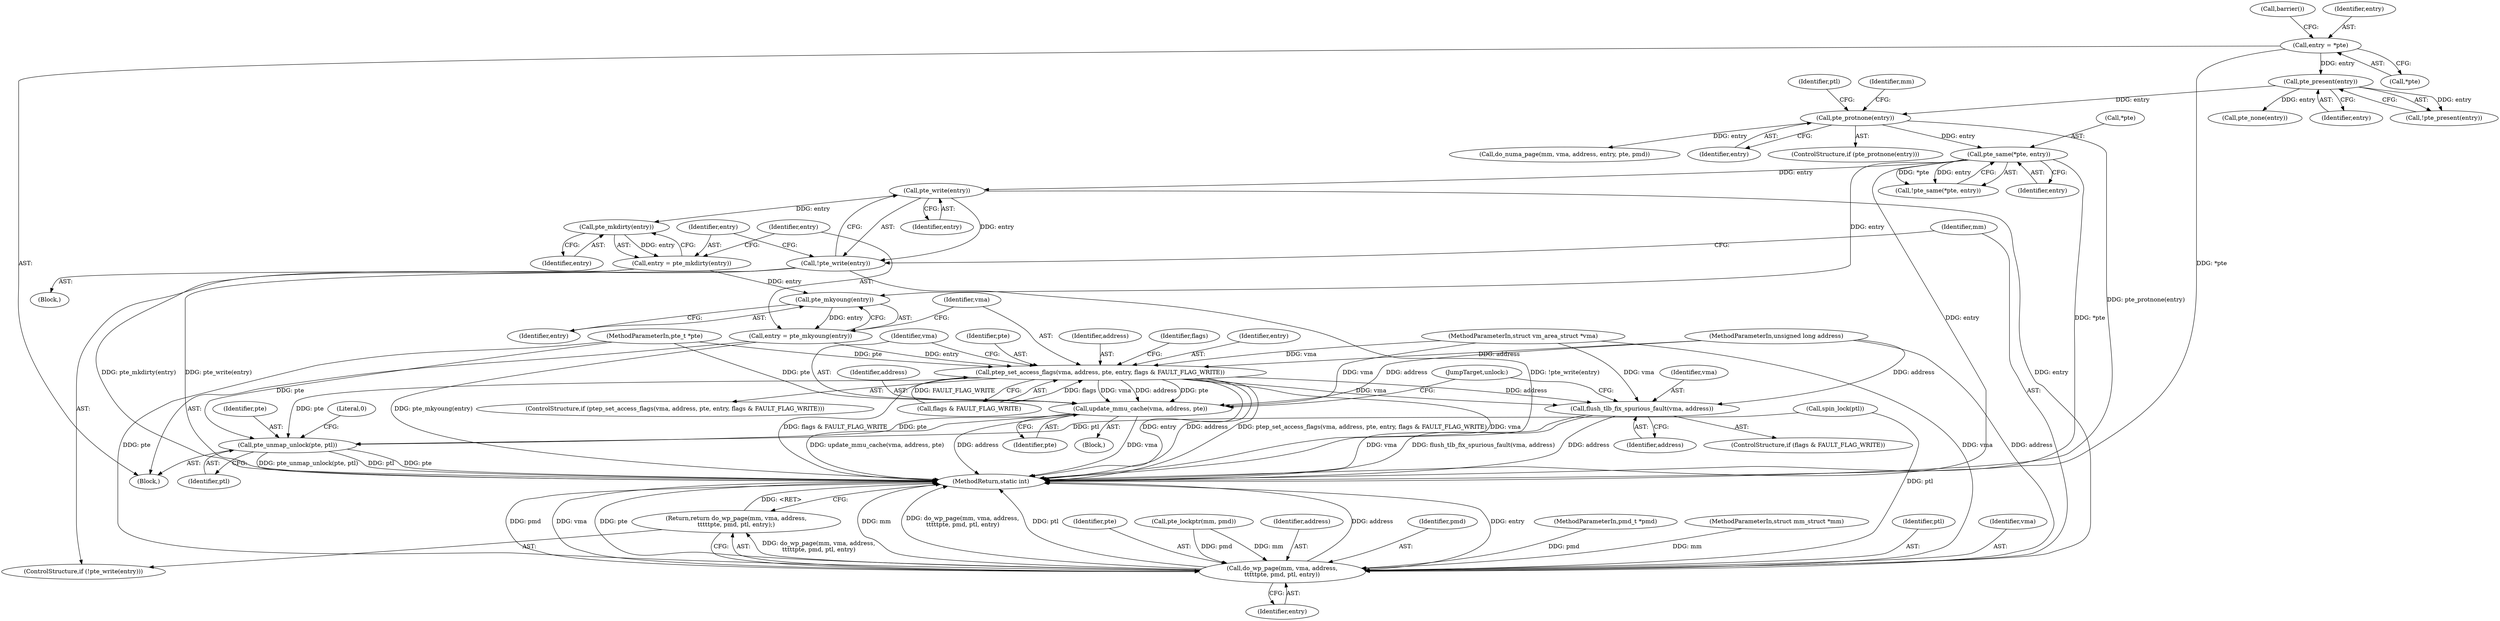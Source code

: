 digraph "0_linux_6b7339f4c31ad69c8e9c0b2859276e22cf72176d_1@API" {
"1000197" [label="(Call,pte_write(entry))"];
"1000185" [label="(Call,pte_same(*pte, entry))"];
"1000165" [label="(Call,pte_protnone(entry))"];
"1000119" [label="(Call,pte_present(entry))"];
"1000112" [label="(Call,entry = *pte)"];
"1000196" [label="(Call,!pte_write(entry))"];
"1000200" [label="(Call,do_wp_page(mm, vma, address,\n\t\t\t\t\tpte, pmd, ptl, entry))"];
"1000199" [label="(Return,return do_wp_page(mm, vma, address,\n\t\t\t\t\tpte, pmd, ptl, entry);)"];
"1000210" [label="(Call,pte_mkdirty(entry))"];
"1000208" [label="(Call,entry = pte_mkdirty(entry))"];
"1000214" [label="(Call,pte_mkyoung(entry))"];
"1000212" [label="(Call,entry = pte_mkyoung(entry))"];
"1000217" [label="(Call,ptep_set_access_flags(vma, address, pte, entry, flags & FAULT_FLAG_WRITE))"];
"1000226" [label="(Call,update_mmu_cache(vma, address, pte))"];
"1000240" [label="(Call,pte_unmap_unlock(pte, ptl))"];
"1000236" [label="(Call,flush_tlb_fix_spurious_fault(vma, address))"];
"1000209" [label="(Identifier,entry)"];
"1000227" [label="(Identifier,vma)"];
"1000116" [label="(Call,barrier())"];
"1000204" [label="(Identifier,pte)"];
"1000177" [label="(Call,pte_lockptr(mm, pmd))"];
"1000194" [label="(Block,)"];
"1000241" [label="(Identifier,pte)"];
"1000226" [label="(Call,update_mmu_cache(vma, address, pte))"];
"1000239" [label="(JumpTarget,unlock:)"];
"1000114" [label="(Call,*pte)"];
"1000220" [label="(Identifier,pte)"];
"1000168" [label="(Call,do_numa_page(mm, vma, address, entry, pte, pmd))"];
"1000218" [label="(Identifier,vma)"];
"1000200" [label="(Call,do_wp_page(mm, vma, address,\n\t\t\t\t\tpte, pmd, ptl, entry))"];
"1000186" [label="(Call,*pte)"];
"1000118" [label="(Call,!pte_present(entry))"];
"1000184" [label="(Call,!pte_same(*pte, entry))"];
"1000210" [label="(Call,pte_mkdirty(entry))"];
"1000123" [label="(Call,pte_none(entry))"];
"1000195" [label="(ControlStructure,if (!pte_write(entry)))"];
"1000203" [label="(Identifier,address)"];
"1000166" [label="(Identifier,entry)"];
"1000212" [label="(Call,entry = pte_mkyoung(entry))"];
"1000164" [label="(ControlStructure,if (pte_protnone(entry)))"];
"1000119" [label="(Call,pte_present(entry))"];
"1000198" [label="(Identifier,entry)"];
"1000120" [label="(Identifier,entry)"];
"1000105" [label="(MethodParameterIn,unsigned long address)"];
"1000219" [label="(Identifier,address)"];
"1000211" [label="(Identifier,entry)"];
"1000217" [label="(Call,ptep_set_access_flags(vma, address, pte, entry, flags & FAULT_FLAG_WRITE))"];
"1000234" [label="(Identifier,flags)"];
"1000214" [label="(Call,pte_mkyoung(entry))"];
"1000240" [label="(Call,pte_unmap_unlock(pte, ptl))"];
"1000197" [label="(Call,pte_write(entry))"];
"1000229" [label="(Identifier,pte)"];
"1000205" [label="(Identifier,pmd)"];
"1000207" [label="(Identifier,entry)"];
"1000201" [label="(Identifier,mm)"];
"1000236" [label="(Call,flush_tlb_fix_spurious_fault(vma, address))"];
"1000244" [label="(Literal,0)"];
"1000176" [label="(Identifier,ptl)"];
"1000213" [label="(Identifier,entry)"];
"1000107" [label="(MethodParameterIn,pmd_t *pmd)"];
"1000103" [label="(MethodParameterIn,struct mm_struct *mm)"];
"1000106" [label="(MethodParameterIn,pte_t *pte)"];
"1000112" [label="(Call,entry = *pte)"];
"1000221" [label="(Identifier,entry)"];
"1000245" [label="(MethodReturn,static int)"];
"1000242" [label="(Identifier,ptl)"];
"1000215" [label="(Identifier,entry)"];
"1000237" [label="(Identifier,vma)"];
"1000206" [label="(Identifier,ptl)"];
"1000196" [label="(Call,!pte_write(entry))"];
"1000180" [label="(Call,spin_lock(ptl))"];
"1000228" [label="(Identifier,address)"];
"1000113" [label="(Identifier,entry)"];
"1000238" [label="(Identifier,address)"];
"1000109" [label="(Block,)"];
"1000232" [label="(ControlStructure,if (flags & FAULT_FLAG_WRITE))"];
"1000225" [label="(Block,)"];
"1000188" [label="(Identifier,entry)"];
"1000208" [label="(Call,entry = pte_mkdirty(entry))"];
"1000216" [label="(ControlStructure,if (ptep_set_access_flags(vma, address, pte, entry, flags & FAULT_FLAG_WRITE)))"];
"1000202" [label="(Identifier,vma)"];
"1000222" [label="(Call,flags & FAULT_FLAG_WRITE)"];
"1000104" [label="(MethodParameterIn,struct vm_area_struct *vma)"];
"1000185" [label="(Call,pte_same(*pte, entry))"];
"1000199" [label="(Return,return do_wp_page(mm, vma, address,\n\t\t\t\t\tpte, pmd, ptl, entry);)"];
"1000169" [label="(Identifier,mm)"];
"1000165" [label="(Call,pte_protnone(entry))"];
"1000197" -> "1000196"  [label="AST: "];
"1000197" -> "1000198"  [label="CFG: "];
"1000198" -> "1000197"  [label="AST: "];
"1000196" -> "1000197"  [label="CFG: "];
"1000197" -> "1000196"  [label="DDG: entry"];
"1000185" -> "1000197"  [label="DDG: entry"];
"1000197" -> "1000200"  [label="DDG: entry"];
"1000197" -> "1000210"  [label="DDG: entry"];
"1000185" -> "1000184"  [label="AST: "];
"1000185" -> "1000188"  [label="CFG: "];
"1000186" -> "1000185"  [label="AST: "];
"1000188" -> "1000185"  [label="AST: "];
"1000184" -> "1000185"  [label="CFG: "];
"1000185" -> "1000245"  [label="DDG: entry"];
"1000185" -> "1000245"  [label="DDG: *pte"];
"1000185" -> "1000184"  [label="DDG: *pte"];
"1000185" -> "1000184"  [label="DDG: entry"];
"1000165" -> "1000185"  [label="DDG: entry"];
"1000185" -> "1000214"  [label="DDG: entry"];
"1000165" -> "1000164"  [label="AST: "];
"1000165" -> "1000166"  [label="CFG: "];
"1000166" -> "1000165"  [label="AST: "];
"1000169" -> "1000165"  [label="CFG: "];
"1000176" -> "1000165"  [label="CFG: "];
"1000165" -> "1000245"  [label="DDG: pte_protnone(entry)"];
"1000119" -> "1000165"  [label="DDG: entry"];
"1000165" -> "1000168"  [label="DDG: entry"];
"1000119" -> "1000118"  [label="AST: "];
"1000119" -> "1000120"  [label="CFG: "];
"1000120" -> "1000119"  [label="AST: "];
"1000118" -> "1000119"  [label="CFG: "];
"1000119" -> "1000118"  [label="DDG: entry"];
"1000112" -> "1000119"  [label="DDG: entry"];
"1000119" -> "1000123"  [label="DDG: entry"];
"1000112" -> "1000109"  [label="AST: "];
"1000112" -> "1000114"  [label="CFG: "];
"1000113" -> "1000112"  [label="AST: "];
"1000114" -> "1000112"  [label="AST: "];
"1000116" -> "1000112"  [label="CFG: "];
"1000112" -> "1000245"  [label="DDG: *pte"];
"1000196" -> "1000195"  [label="AST: "];
"1000201" -> "1000196"  [label="CFG: "];
"1000209" -> "1000196"  [label="CFG: "];
"1000196" -> "1000245"  [label="DDG: pte_write(entry)"];
"1000196" -> "1000245"  [label="DDG: !pte_write(entry)"];
"1000200" -> "1000199"  [label="AST: "];
"1000200" -> "1000207"  [label="CFG: "];
"1000201" -> "1000200"  [label="AST: "];
"1000202" -> "1000200"  [label="AST: "];
"1000203" -> "1000200"  [label="AST: "];
"1000204" -> "1000200"  [label="AST: "];
"1000205" -> "1000200"  [label="AST: "];
"1000206" -> "1000200"  [label="AST: "];
"1000207" -> "1000200"  [label="AST: "];
"1000199" -> "1000200"  [label="CFG: "];
"1000200" -> "1000245"  [label="DDG: mm"];
"1000200" -> "1000245"  [label="DDG: do_wp_page(mm, vma, address,\n\t\t\t\t\tpte, pmd, ptl, entry)"];
"1000200" -> "1000245"  [label="DDG: ptl"];
"1000200" -> "1000245"  [label="DDG: address"];
"1000200" -> "1000245"  [label="DDG: entry"];
"1000200" -> "1000245"  [label="DDG: pmd"];
"1000200" -> "1000245"  [label="DDG: vma"];
"1000200" -> "1000245"  [label="DDG: pte"];
"1000200" -> "1000199"  [label="DDG: do_wp_page(mm, vma, address,\n\t\t\t\t\tpte, pmd, ptl, entry)"];
"1000177" -> "1000200"  [label="DDG: mm"];
"1000177" -> "1000200"  [label="DDG: pmd"];
"1000103" -> "1000200"  [label="DDG: mm"];
"1000104" -> "1000200"  [label="DDG: vma"];
"1000105" -> "1000200"  [label="DDG: address"];
"1000106" -> "1000200"  [label="DDG: pte"];
"1000107" -> "1000200"  [label="DDG: pmd"];
"1000180" -> "1000200"  [label="DDG: ptl"];
"1000199" -> "1000195"  [label="AST: "];
"1000245" -> "1000199"  [label="CFG: "];
"1000199" -> "1000245"  [label="DDG: <RET>"];
"1000210" -> "1000208"  [label="AST: "];
"1000210" -> "1000211"  [label="CFG: "];
"1000211" -> "1000210"  [label="AST: "];
"1000208" -> "1000210"  [label="CFG: "];
"1000210" -> "1000208"  [label="DDG: entry"];
"1000208" -> "1000194"  [label="AST: "];
"1000209" -> "1000208"  [label="AST: "];
"1000213" -> "1000208"  [label="CFG: "];
"1000208" -> "1000245"  [label="DDG: pte_mkdirty(entry)"];
"1000208" -> "1000214"  [label="DDG: entry"];
"1000214" -> "1000212"  [label="AST: "];
"1000214" -> "1000215"  [label="CFG: "];
"1000215" -> "1000214"  [label="AST: "];
"1000212" -> "1000214"  [label="CFG: "];
"1000214" -> "1000212"  [label="DDG: entry"];
"1000212" -> "1000109"  [label="AST: "];
"1000213" -> "1000212"  [label="AST: "];
"1000218" -> "1000212"  [label="CFG: "];
"1000212" -> "1000245"  [label="DDG: pte_mkyoung(entry)"];
"1000212" -> "1000217"  [label="DDG: entry"];
"1000217" -> "1000216"  [label="AST: "];
"1000217" -> "1000222"  [label="CFG: "];
"1000218" -> "1000217"  [label="AST: "];
"1000219" -> "1000217"  [label="AST: "];
"1000220" -> "1000217"  [label="AST: "];
"1000221" -> "1000217"  [label="AST: "];
"1000222" -> "1000217"  [label="AST: "];
"1000227" -> "1000217"  [label="CFG: "];
"1000234" -> "1000217"  [label="CFG: "];
"1000217" -> "1000245"  [label="DDG: entry"];
"1000217" -> "1000245"  [label="DDG: address"];
"1000217" -> "1000245"  [label="DDG: ptep_set_access_flags(vma, address, pte, entry, flags & FAULT_FLAG_WRITE)"];
"1000217" -> "1000245"  [label="DDG: vma"];
"1000217" -> "1000245"  [label="DDG: flags & FAULT_FLAG_WRITE"];
"1000104" -> "1000217"  [label="DDG: vma"];
"1000105" -> "1000217"  [label="DDG: address"];
"1000106" -> "1000217"  [label="DDG: pte"];
"1000222" -> "1000217"  [label="DDG: flags"];
"1000222" -> "1000217"  [label="DDG: FAULT_FLAG_WRITE"];
"1000217" -> "1000226"  [label="DDG: vma"];
"1000217" -> "1000226"  [label="DDG: address"];
"1000217" -> "1000226"  [label="DDG: pte"];
"1000217" -> "1000236"  [label="DDG: vma"];
"1000217" -> "1000236"  [label="DDG: address"];
"1000217" -> "1000240"  [label="DDG: pte"];
"1000226" -> "1000225"  [label="AST: "];
"1000226" -> "1000229"  [label="CFG: "];
"1000227" -> "1000226"  [label="AST: "];
"1000228" -> "1000226"  [label="AST: "];
"1000229" -> "1000226"  [label="AST: "];
"1000239" -> "1000226"  [label="CFG: "];
"1000226" -> "1000245"  [label="DDG: vma"];
"1000226" -> "1000245"  [label="DDG: update_mmu_cache(vma, address, pte)"];
"1000226" -> "1000245"  [label="DDG: address"];
"1000104" -> "1000226"  [label="DDG: vma"];
"1000105" -> "1000226"  [label="DDG: address"];
"1000106" -> "1000226"  [label="DDG: pte"];
"1000226" -> "1000240"  [label="DDG: pte"];
"1000240" -> "1000109"  [label="AST: "];
"1000240" -> "1000242"  [label="CFG: "];
"1000241" -> "1000240"  [label="AST: "];
"1000242" -> "1000240"  [label="AST: "];
"1000244" -> "1000240"  [label="CFG: "];
"1000240" -> "1000245"  [label="DDG: pte_unmap_unlock(pte, ptl)"];
"1000240" -> "1000245"  [label="DDG: ptl"];
"1000240" -> "1000245"  [label="DDG: pte"];
"1000106" -> "1000240"  [label="DDG: pte"];
"1000180" -> "1000240"  [label="DDG: ptl"];
"1000236" -> "1000232"  [label="AST: "];
"1000236" -> "1000238"  [label="CFG: "];
"1000237" -> "1000236"  [label="AST: "];
"1000238" -> "1000236"  [label="AST: "];
"1000239" -> "1000236"  [label="CFG: "];
"1000236" -> "1000245"  [label="DDG: vma"];
"1000236" -> "1000245"  [label="DDG: flush_tlb_fix_spurious_fault(vma, address)"];
"1000236" -> "1000245"  [label="DDG: address"];
"1000104" -> "1000236"  [label="DDG: vma"];
"1000105" -> "1000236"  [label="DDG: address"];
}
